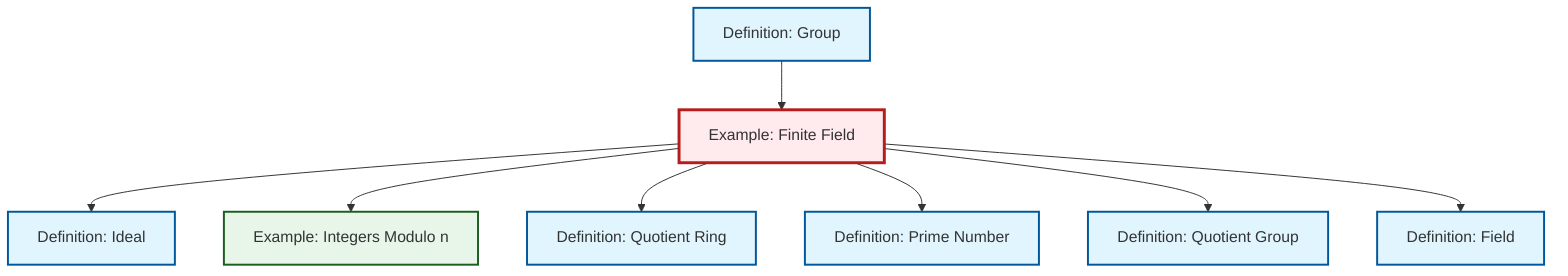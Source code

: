 graph TD
    classDef definition fill:#e1f5fe,stroke:#01579b,stroke-width:2px
    classDef theorem fill:#f3e5f5,stroke:#4a148c,stroke-width:2px
    classDef axiom fill:#fff3e0,stroke:#e65100,stroke-width:2px
    classDef example fill:#e8f5e9,stroke:#1b5e20,stroke-width:2px
    classDef current fill:#ffebee,stroke:#b71c1c,stroke-width:3px
    def-field["Definition: Field"]:::definition
    def-group["Definition: Group"]:::definition
    ex-quotient-integers-mod-n["Example: Integers Modulo n"]:::example
    def-prime["Definition: Prime Number"]:::definition
    def-quotient-group["Definition: Quotient Group"]:::definition
    ex-finite-field["Example: Finite Field"]:::example
    def-quotient-ring["Definition: Quotient Ring"]:::definition
    def-ideal["Definition: Ideal"]:::definition
    ex-finite-field --> def-ideal
    ex-finite-field --> ex-quotient-integers-mod-n
    ex-finite-field --> def-quotient-ring
    def-group --> ex-finite-field
    ex-finite-field --> def-prime
    ex-finite-field --> def-quotient-group
    ex-finite-field --> def-field
    class ex-finite-field current